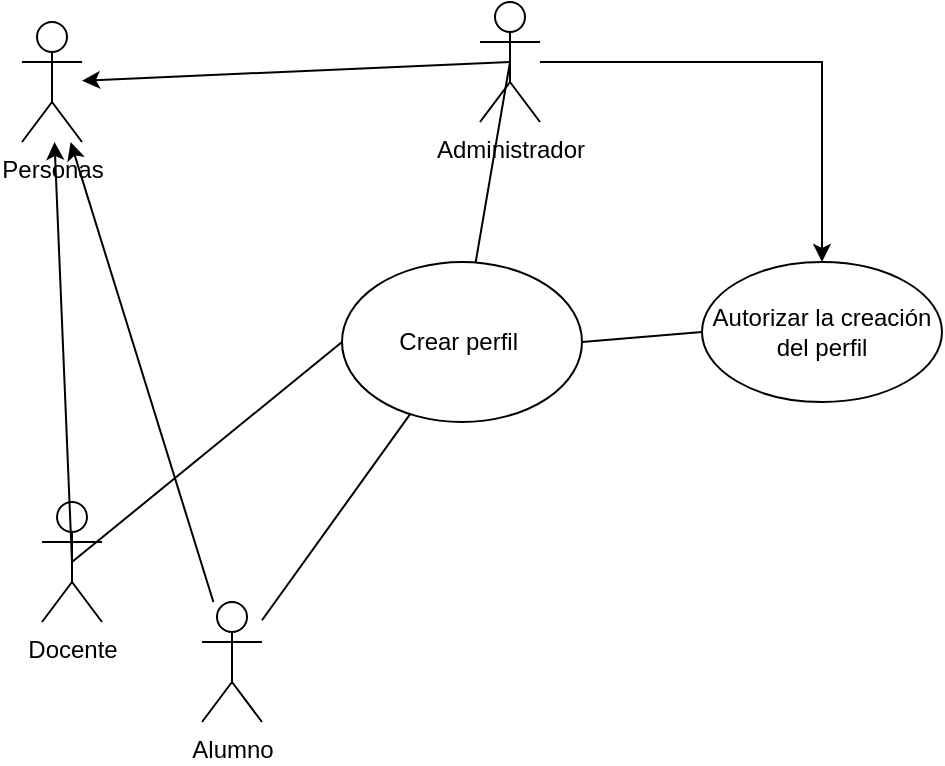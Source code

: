 <mxfile version="26.2.12">
  <diagram name="Página-1" id="fzoi5g7xv-R4J8OXpXzp">
    <mxGraphModel dx="880" dy="1610" grid="1" gridSize="10" guides="1" tooltips="1" connect="1" arrows="1" fold="1" page="1" pageScale="1" pageWidth="827" pageHeight="1169" math="0" shadow="0">
      <root>
        <mxCell id="0" />
        <mxCell id="1" parent="0" />
        <mxCell id="-s6C5ppaG_NScawnFjKt-1" value="Docente" style="shape=umlActor;verticalLabelPosition=bottom;verticalAlign=top;html=1;outlineConnect=0;" vertex="1" parent="1">
          <mxGeometry x="180" y="170" width="30" height="60" as="geometry" />
        </mxCell>
        <mxCell id="-s6C5ppaG_NScawnFjKt-33" style="edgeStyle=orthogonalEdgeStyle;rounded=0;orthogonalLoop=1;jettySize=auto;html=1;entryX=0.5;entryY=0;entryDx=0;entryDy=0;" edge="1" parent="1" source="-s6C5ppaG_NScawnFjKt-2" target="-s6C5ppaG_NScawnFjKt-30">
          <mxGeometry relative="1" as="geometry" />
        </mxCell>
        <mxCell id="-s6C5ppaG_NScawnFjKt-2" value="Administrador" style="shape=umlActor;verticalLabelPosition=bottom;verticalAlign=top;html=1;outlineConnect=0;" vertex="1" parent="1">
          <mxGeometry x="399" y="-80" width="30" height="60" as="geometry" />
        </mxCell>
        <mxCell id="-s6C5ppaG_NScawnFjKt-3" value="Alumno" style="shape=umlActor;verticalLabelPosition=bottom;verticalAlign=top;html=1;outlineConnect=0;" vertex="1" parent="1">
          <mxGeometry x="260" y="220" width="30" height="60" as="geometry" />
        </mxCell>
        <mxCell id="-s6C5ppaG_NScawnFjKt-8" value="Personas" style="shape=umlActor;verticalLabelPosition=bottom;verticalAlign=top;html=1;outlineConnect=0;" vertex="1" parent="1">
          <mxGeometry x="170" y="-70" width="30" height="60" as="geometry" />
        </mxCell>
        <mxCell id="-s6C5ppaG_NScawnFjKt-9" value="" style="endArrow=classic;html=1;rounded=0;exitX=0.5;exitY=0.5;exitDx=0;exitDy=0;exitPerimeter=0;" edge="1" parent="1" source="-s6C5ppaG_NScawnFjKt-1" target="-s6C5ppaG_NScawnFjKt-8">
          <mxGeometry width="50" height="50" relative="1" as="geometry">
            <mxPoint x="160" y="110" as="sourcePoint" />
            <mxPoint x="70" y="200" as="targetPoint" />
          </mxGeometry>
        </mxCell>
        <mxCell id="-s6C5ppaG_NScawnFjKt-10" value="" style="endArrow=classic;html=1;rounded=0;" edge="1" parent="1" source="-s6C5ppaG_NScawnFjKt-3" target="-s6C5ppaG_NScawnFjKt-8">
          <mxGeometry width="50" height="50" relative="1" as="geometry">
            <mxPoint x="170" y="410" as="sourcePoint" />
            <mxPoint x="70" y="320" as="targetPoint" />
          </mxGeometry>
        </mxCell>
        <mxCell id="-s6C5ppaG_NScawnFjKt-11" value="" style="endArrow=classic;html=1;rounded=0;exitX=0.5;exitY=0.5;exitDx=0;exitDy=0;exitPerimeter=0;" edge="1" parent="1" source="-s6C5ppaG_NScawnFjKt-2" target="-s6C5ppaG_NScawnFjKt-8">
          <mxGeometry width="50" height="50" relative="1" as="geometry">
            <mxPoint x="180" y="170" as="sourcePoint" />
            <mxPoint x="90" y="260" as="targetPoint" />
          </mxGeometry>
        </mxCell>
        <mxCell id="-s6C5ppaG_NScawnFjKt-12" value="Crear perfil&amp;nbsp;" style="ellipse;whiteSpace=wrap;html=1;" vertex="1" parent="1">
          <mxGeometry x="330" y="50" width="120" height="80" as="geometry" />
        </mxCell>
        <mxCell id="-s6C5ppaG_NScawnFjKt-18" value="" style="endArrow=none;html=1;rounded=0;entryX=0;entryY=0.5;entryDx=0;entryDy=0;exitX=0.5;exitY=0.5;exitDx=0;exitDy=0;exitPerimeter=0;" edge="1" parent="1" source="-s6C5ppaG_NScawnFjKt-1" target="-s6C5ppaG_NScawnFjKt-12">
          <mxGeometry width="50" height="50" relative="1" as="geometry">
            <mxPoint x="200" y="90" as="sourcePoint" />
            <mxPoint x="240" y="40" as="targetPoint" />
          </mxGeometry>
        </mxCell>
        <mxCell id="-s6C5ppaG_NScawnFjKt-28" value="" style="endArrow=none;html=1;rounded=0;exitX=0.5;exitY=0.5;exitDx=0;exitDy=0;exitPerimeter=0;" edge="1" parent="1" source="-s6C5ppaG_NScawnFjKt-2" target="-s6C5ppaG_NScawnFjKt-12">
          <mxGeometry width="50" height="50" relative="1" as="geometry">
            <mxPoint x="307" y="40" as="sourcePoint" />
            <mxPoint x="270" y="270" as="targetPoint" />
          </mxGeometry>
        </mxCell>
        <mxCell id="-s6C5ppaG_NScawnFjKt-29" value="" style="endArrow=none;html=1;rounded=0;" edge="1" parent="1" source="-s6C5ppaG_NScawnFjKt-3" target="-s6C5ppaG_NScawnFjKt-12">
          <mxGeometry width="50" height="50" relative="1" as="geometry">
            <mxPoint x="400" y="310" as="sourcePoint" />
            <mxPoint x="370" y="270" as="targetPoint" />
          </mxGeometry>
        </mxCell>
        <mxCell id="-s6C5ppaG_NScawnFjKt-30" value="Autorizar la creación del perfil" style="ellipse;whiteSpace=wrap;html=1;" vertex="1" parent="1">
          <mxGeometry x="510" y="50" width="120" height="70" as="geometry" />
        </mxCell>
        <mxCell id="-s6C5ppaG_NScawnFjKt-32" value="" style="endArrow=none;html=1;rounded=0;entryX=0;entryY=0.5;entryDx=0;entryDy=0;" edge="1" parent="1" target="-s6C5ppaG_NScawnFjKt-30">
          <mxGeometry width="50" height="50" relative="1" as="geometry">
            <mxPoint x="450" y="90" as="sourcePoint" />
            <mxPoint x="500" y="40" as="targetPoint" />
          </mxGeometry>
        </mxCell>
      </root>
    </mxGraphModel>
  </diagram>
</mxfile>
